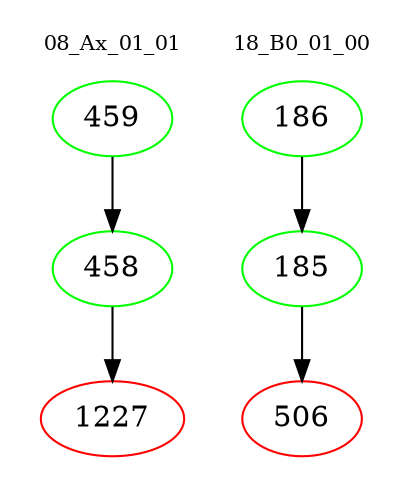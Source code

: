 digraph{
subgraph cluster_0 {
color = white
label = "08_Ax_01_01";
fontsize=10;
T0_459 [label="459", color="green"]
T0_459 -> T0_458 [color="black"]
T0_458 [label="458", color="green"]
T0_458 -> T0_1227 [color="black"]
T0_1227 [label="1227", color="red"]
}
subgraph cluster_1 {
color = white
label = "18_B0_01_00";
fontsize=10;
T1_186 [label="186", color="green"]
T1_186 -> T1_185 [color="black"]
T1_185 [label="185", color="green"]
T1_185 -> T1_506 [color="black"]
T1_506 [label="506", color="red"]
}
}
